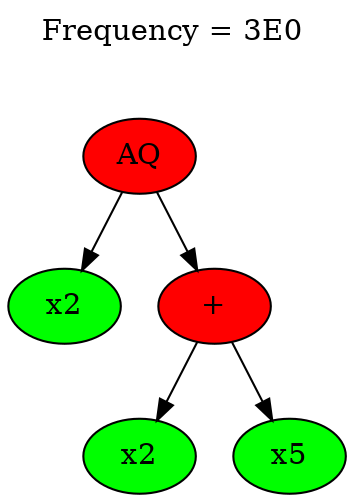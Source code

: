 strict digraph "" {
	graph [label=<Frequency = 3E0
 <br/> <br/> <br/>>,
		labelloc=t
	];
	node [label="\N"];
	0	 [fillcolor="#ff0000",
		label=AQ,
		style=filled];
	1	 [fillcolor="#00ff00",
		label=x2,
		style=filled];
	0 -> 1;
	2	 [fillcolor="#ff0000",
		label="+",
		style=filled];
	0 -> 2;
	3	 [fillcolor="#00ff00",
		label=x2,
		style=filled];
	2 -> 3;
	4	 [fillcolor="#00ff00",
		label=x5,
		style=filled];
	2 -> 4;
}
